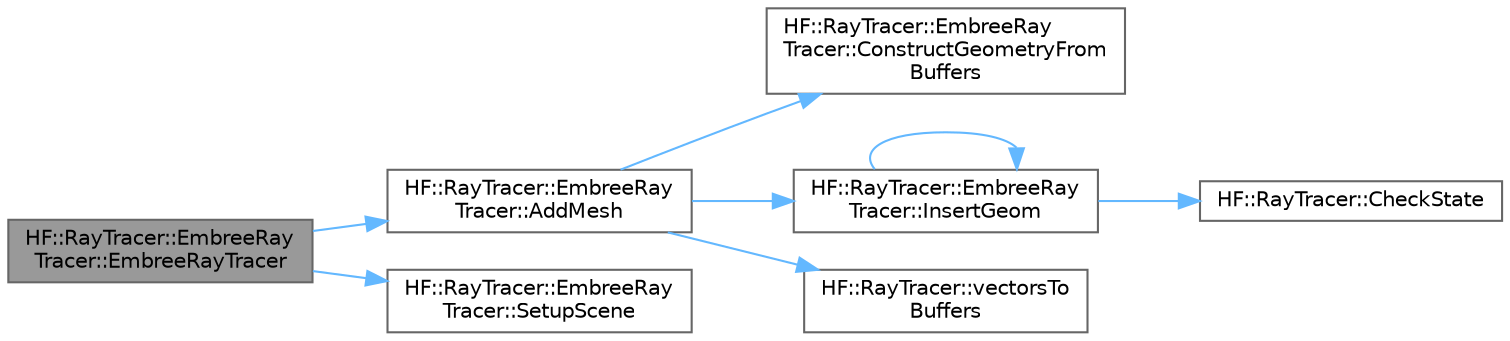 digraph "HF::RayTracer::EmbreeRayTracer::EmbreeRayTracer"
{
 // LATEX_PDF_SIZE
  bgcolor="transparent";
  edge [fontname=Helvetica,fontsize=10,labelfontname=Helvetica,labelfontsize=10];
  node [fontname=Helvetica,fontsize=10,shape=box,height=0.2,width=0.4];
  rankdir="LR";
  Node1 [label="HF::RayTracer::EmbreeRay\lTracer::EmbreeRayTracer",height=0.2,width=0.4,color="gray40", fillcolor="grey60", style="filled", fontcolor="black",tooltip="Construct the raytracer using only a single mesh."];
  Node1 -> Node2 [color="steelblue1",style="solid"];
  Node2 [label="HF::RayTracer::EmbreeRay\lTracer::AddMesh",height=0.2,width=0.4,color="grey40", fillcolor="white", style="filled",URL="$a01411.html#a6425a0f8f4a3ef8073e734ceb745cd1e",tooltip="Add a new mesh to this raytracer's BVH with the specified ID."];
  Node2 -> Node3 [color="steelblue1",style="solid"];
  Node3 [label="HF::RayTracer::EmbreeRay\lTracer::ConstructGeometryFrom\lBuffers",height=0.2,width=0.4,color="grey40", fillcolor="white", style="filled",URL="$a01411.html#aa602f6c44fa5230477642942ebc3216e",tooltip="Create a new instance of RTCGeometry from a triangle and vertex buffer."];
  Node2 -> Node4 [color="steelblue1",style="solid"];
  Node4 [label="HF::RayTracer::EmbreeRay\lTracer::InsertGeom",height=0.2,width=0.4,color="grey40", fillcolor="white", style="filled",URL="$a01411.html#a6ee1e15bc515878b156bc6a3778f8033",tooltip="Attach geometry to the current scene."];
  Node4 -> Node5 [color="steelblue1",style="solid"];
  Node5 [label="HF::RayTracer::CheckState",height=0.2,width=0.4,color="grey40", fillcolor="white", style="filled",URL="$a00464.html#a19e11d13f73136d6819b8abee57b0fd9",tooltip="Check an embree device for errors."];
  Node4 -> Node4 [color="steelblue1",style="solid"];
  Node2 -> Node6 [color="steelblue1",style="solid"];
  Node6 [label="HF::RayTracer::vectorsTo\lBuffers",height=0.2,width=0.4,color="grey40", fillcolor="white", style="filled",URL="$a00464.html#a732eb910d06064bea04e6a959fd235f0",tooltip="Index a list of verticies and place them into a triangle and vertex buffer."];
  Node1 -> Node7 [color="steelblue1",style="solid"];
  Node7 [label="HF::RayTracer::EmbreeRay\lTracer::SetupScene",height=0.2,width=0.4,color="grey40", fillcolor="white", style="filled",URL="$a01411.html#a19527943d1afe002c1105cb3b3691ca7",tooltip="Performs all the necessary operations to set up the scene."];
}
